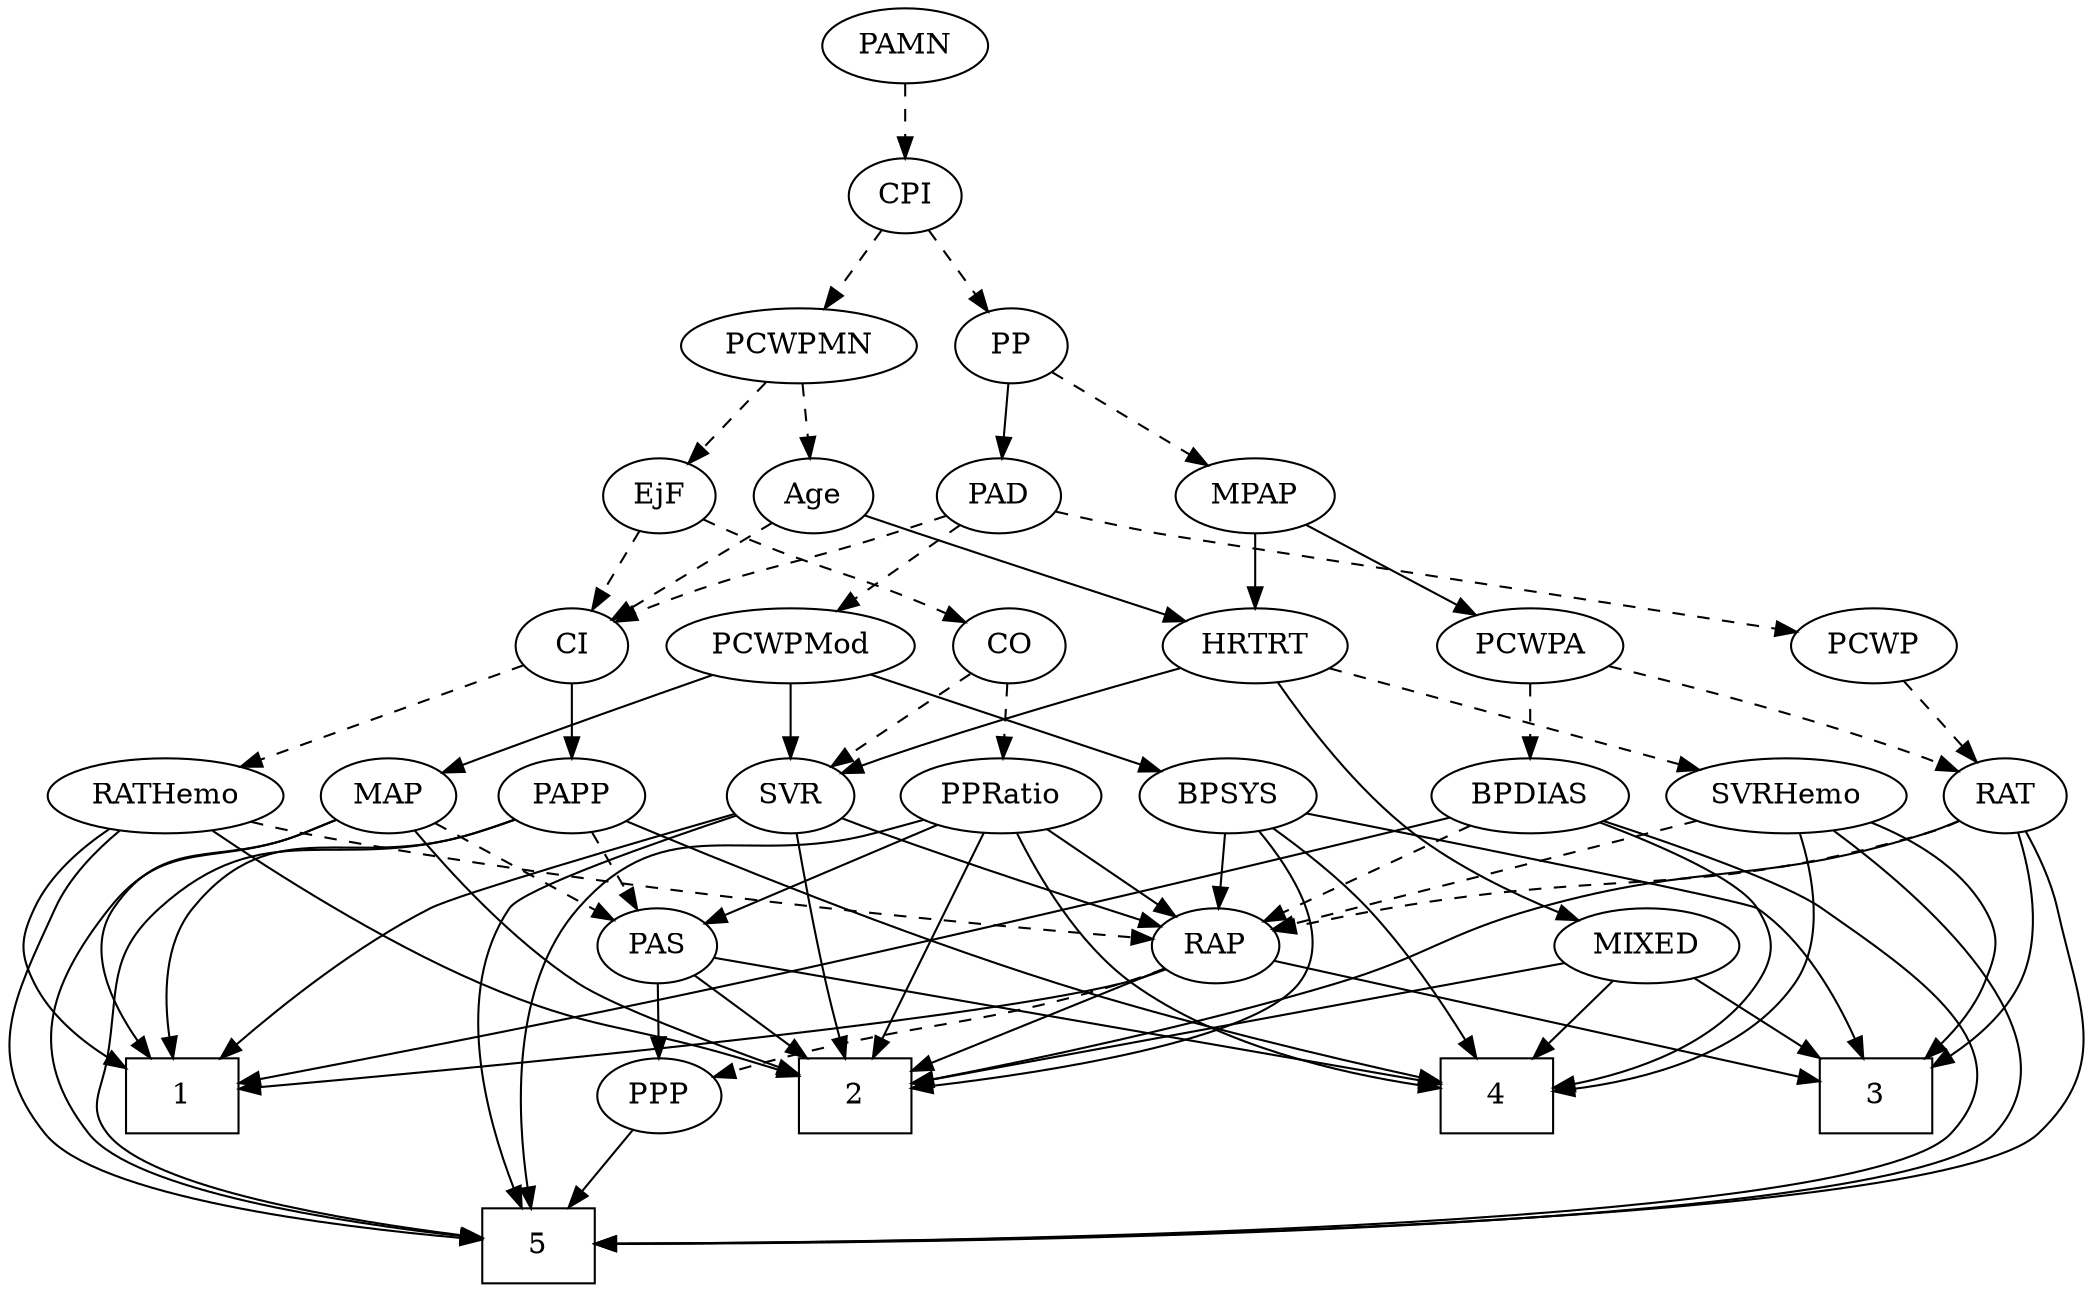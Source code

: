 strict digraph {
	graph [bb="0,0,1045.1,612"];
	node [label="\N"];
	1	[height=0.5,
		pos="153.51,90",
		shape=box,
		width=0.75];
	2	[height=0.5,
		pos="444.51,90",
		shape=box,
		width=0.75];
	3	[height=0.5,
		pos="931.51,90",
		shape=box,
		width=0.75];
	4	[height=0.5,
		pos="698.51,90",
		shape=box,
		width=0.75];
	5	[height=0.5,
		pos="324.51,18",
		shape=box,
		width=0.75];
	Age	[height=0.5,
		pos="382.51,378",
		width=0.75];
	CI	[height=0.5,
		pos="250.51,306",
		width=0.75];
	Age -> CI	[pos="e,270.99,317.86 361.88,366.06 339.89,354.4 304.88,335.83 279.98,322.63",
		style=dashed];
	HRTRT	[height=0.5,
		pos="562.51,306",
		width=1.1013];
	Age -> HRTRT	[pos="e,533.35,318.34 405.3,368.13 435.05,356.57 487.55,336.15 523.64,322.12",
		style=solid];
	EjF	[height=0.5,
		pos="310.51,378",
		width=0.75];
	CO	[height=0.5,
		pos="322.51,306",
		width=0.75];
	EjF -> CO	[pos="e,319.54,324.28 313.41,360.05 314.73,352.35 316.33,343.03 317.81,334.36",
		style=dashed];
	EjF -> CI	[pos="e,263.5,322.16 297.49,361.81 289.47,352.45 279.03,340.28 270.04,329.79",
		style=dashed];
	RAP	[height=0.5,
		pos="604.51,162",
		width=0.77632];
	RAP -> 1	[pos="e,180.76,92.129 582.2,150.74 575.94,148.2 569.05,145.72 562.51,144 428.51,108.82 263.43,96.544 190.79,92.645",
		style=solid];
	RAP -> 2	[pos="e,471.58,103.92 581.54,151.49 558.32,141.8 521.22,126.15 480.8,108.06",
		style=solid];
	RAP -> 3	[pos="e,904.26,96.833 630.71,155.39 688.54,143.01 827.25,113.32 894.16,98.995",
		style=solid];
	PPP	[height=0.5,
		pos="516.51,90",
		width=0.75];
	RAP -> PPP	[pos="e,533.12,104.22 587.54,147.5 574.43,137.08 556.09,122.49 541.33,110.75",
		style=dashed];
	MIXED	[height=0.5,
		pos="804.51,162",
		width=1.1193];
	MIXED -> 2	[pos="e,471.68,104.9 773.63,150.27 766.13,147.95 758.08,145.69 750.51,144 635.44,118.42 598.56,141 481.38,107.72",
		style=solid];
	MIXED -> 3	[pos="e,904.46,105.91 828.99,147.5 847.91,137.07 874.38,122.49 895.68,110.75",
		style=solid];
	MIXED -> 4	[pos="e,724.3,108.03 782.8,146.67 768.49,137.22 749.44,124.63 733.07,113.82",
		style=solid];
	MPAP	[height=0.5,
		pos="562.51,378",
		width=0.97491];
	PCWPA	[height=0.5,
		pos="685.51,306",
		width=1.1555];
	MPAP -> PCWPA	[pos="e,661.41,320.71 585.07,364.16 604,353.39 631.3,337.85 652.66,325.69",
		style=solid];
	MPAP -> HRTRT	[pos="e,562.51,324.1 562.51,359.7 562.51,351.98 562.51,342.71 562.51,334.11",
		style=solid];
	BPSYS	[height=0.5,
		pos="556.51,234",
		width=1.0471];
	BPSYS -> 2	[pos="e,457.96,108.06 543.87,216.99 524.51,192.43 487.3,145.26 464.32,116.12",
		style=solid];
	BPSYS -> 3	[pos="e,921.56,108.25 590.38,225.99 605.93,222.83 624.63,219.12 641.51,216 735.48,198.63 770.08,226.63 853.51,180 880.22,165.07 902.25,\
137.38 916.01,116.84",
		style=solid];
	BPSYS -> 4	[pos="e,698.13,108.07 586.36,222.91 617.22,211.93 662.52,194.06 674.51,180 689.22,162.74 695,137.31 697.23,118.04",
		style=solid];
	BPSYS -> RAP	[pos="e,593.76,178.67 567.64,216.76 573.66,207.98 581.22,196.96 587.92,187.19",
		style=solid];
	PAD	[height=0.5,
		pos="466.51,378",
		width=0.79437];
	PCWPMod	[height=0.5,
		pos="441.51,306",
		width=1.4443];
	PAD -> PCWPMod	[pos="e,447.67,324.28 460.45,360.05 457.64,352.18 454.23,342.62 451.07,333.79",
		style=dashed];
	PCWP	[height=0.5,
		pos="780.51,306",
		width=0.97491];
	PAD -> PCWP	[pos="e,754.27,318.14 490.62,368.27 499.33,365.34 509.28,362.26 518.51,360 613.9,336.67 641.76,349.83 736.51,324 739.15,323.28 741.86,\
322.45 744.57,321.56",
		style=dashed];
	PAD -> CI	[pos="e,271.56,317.7 442.2,368 434.65,365.31 426.27,362.43 418.51,360 360.47,341.84 343.55,345.06 286.51,324 284.66,323.32 282.77,322.58 \
280.89,321.8",
		style=dashed];
	SVR	[height=0.5,
		pos="297.51,234",
		width=0.77632];
	CO -> SVR	[pos="e,303.56,251.96 316.58,288.41 313.73,280.42 310.23,270.64 307.02,261.64",
		style=dashed];
	PPRatio	[height=0.5,
		pos="461.51,234",
		width=1.1013];
	CO -> PPRatio	[pos="e,435.82,247.94 343.31,294.52 365.3,283.45 400.36,265.79 426.59,252.58",
		style=dashed];
	PAS	[height=0.5,
		pos="417.51,162",
		width=0.75];
	PAS -> 2	[pos="e,437.78,108.45 423.9,144.41 426.94,136.54 430.65,126.93 434.07,118.04",
		style=solid];
	PAS -> 4	[pos="e,671.16,97.812 442.44,154.79 491.99,142.45 603.04,114.78 661.27,100.28",
		style=solid];
	PAS -> PPP	[pos="e,498.46,103.76 435.66,148.16 450.87,137.41 472.79,121.91 489.97,109.76",
		style=solid];
	PAMN	[height=0.5,
		pos="423.51,594",
		width=1.011];
	CPI	[height=0.5,
		pos="423.51,522",
		width=0.75];
	PAMN -> CPI	[pos="e,423.51,540.1 423.51,575.7 423.51,567.98 423.51,558.71 423.51,550.11",
		style=dashed];
	RATHemo	[height=0.5,
		pos="96.505,234",
		width=1.3721];
	RATHemo -> 1	[pos="e,126.27,91.941 60.144,221.61 40.524,213.4 18.024,200.15 6.505,180 -1.4352,166.11 -2.692,157.09 6.505,144 31.095,108.99 81.166,97.005 \
116,92.958",
		style=solid];
	RATHemo -> 2	[pos="e,417.28,102.11 128.31,220.02 192.92,193.66 339.19,133.97 407.75,106",
		style=solid];
	RATHemo -> 5	[pos="e,297.08,20.733 87.734,216.22 72.402,184.29 45.443,114.22 79.505,72 105.14,40.223 224.83,26.555 286.91,21.521",
		style=solid];
	RATHemo -> RAP	[pos="e,577.12,166.11 137.68,223.79 150.7,221.06 165.17,218.21 178.51,216 253.21,203.63 477.73,177.5 567.15,167.25",
		style=dashed];
	PCWPMN	[height=0.5,
		pos="376.51,450",
		width=1.3902];
	CPI -> PCWPMN	[pos="e,387.78,467.8 412.84,505.12 407.12,496.59 399.93,485.89 393.46,476.25",
		style=dashed];
	PP	[height=0.5,
		pos="471.51,450",
		width=0.75];
	CPI -> PP	[pos="e,460.66,466.82 434.4,505.12 440.47,496.26 448.17,485.04 454.97,475.12",
		style=dashed];
	RAT	[height=0.5,
		pos="780.51,234",
		width=0.75827];
	RAT -> 2	[pos="e,471.76,104.64 763.62,219.37 738.49,199.78 689.12,163.84 641.51,144 576.73,117.01 552,130.51 481.54,107.9",
		style=solid];
	RAT -> 3	[pos="e,946.35,108.21 805.76,226.5 854.61,213.81 957.69,186.42 962.51,180 976.64,161.16 965.08,135.37 952.25,116.4",
		style=solid];
	RAT -> 5	[pos="e,351.73,19.054 805.68,226.69 858.56,213.38 976.61,183.36 979.51,180 1010.9,143.52 1020.2,107.36 987.51,72 944.89,25.845 495.68,\
19.861 361.89,19.104",
		style=solid];
	RAT -> RAP	[pos="e,628.31,171.53 758.7,222.69 753.73,220.42 748.46,218.08 743.51,216 707.72,200.98 666.05,185.33 637.73,174.96",
		style=dashed];
	SVR -> 1	[pos="e,149.27,108.3 275.74,222.6 270.77,220.34 265.48,218.02 260.51,216 215.95,197.95 187.36,218.45 158.51,180 145.42,162.56 145.22,137.35 \
147.69,118.22",
		style=solid];
	SVR -> 2	[pos="e,417.41,107.17 308.09,217.07 321,198.32 344.14,166.85 368.51,144 380.73,132.54 395.59,121.63 408.92,112.72",
		style=solid];
	SVR -> 5	[pos="e,297.45,21.865 275.8,222.45 270.82,220.19 265.52,217.92 260.51,216 209.68,196.6 182.89,217.54 143.51,180 107.77,145.94 87.232,111 \
117.51,72 138.14,45.42 233.47,29.897 287.28,23.107",
		style=solid];
	SVR -> RAP	[pos="e,577.01,166.09 318.47,222.04 323.31,219.8 328.51,217.64 333.51,216 414.64,189.37 514.07,174.14 567.05,167.34",
		style=solid];
	PCWPMod -> BPSYS	[pos="e,534.21,248.57 466.18,289.98 483.53,279.42 506.89,265.2 525.5,253.87",
		style=solid];
	PCWPMod -> SVR	[pos="e,319.21,245.55 412.71,291 388.26,279.12 353.25,262.1 328.26,249.95",
		style=solid];
	MAP	[height=0.5,
		pos="373.51,234",
		width=0.84854];
	PCWPMod -> MAP	[pos="e,388.26,250.19 425.73,288.76 416.73,279.5 405.3,267.73 395.44,257.58",
		style=solid];
	PCWPA -> RAT	[pos="e,762.94,247.94 705.65,290.15 719.99,279.59 739.37,265.31 754.82,253.92",
		style=dashed];
	BPDIAS	[height=0.5,
		pos="692.51,234",
		width=1.1735];
	PCWPA -> BPDIAS	[pos="e,690.79,252.1 687.24,287.7 688.01,279.98 688.93,270.71 689.79,262.11",
		style=dashed];
	PCWPMN -> Age	[pos="e,381.04,396.1 377.99,431.7 378.65,423.98 379.44,414.71 380.18,406.11",
		style=dashed];
	PCWPMN -> EjF	[pos="e,324.38,393.72 361.2,432.76 352.34,423.37 341.06,411.41 331.39,401.15",
		style=dashed];
	SVRHemo	[height=0.5,
		pos="910.51,234",
		width=1.3902];
	SVRHemo -> 3	[pos="e,958.95,96.119 956.53,226.91 985.34,220.45 1020.3,207.2 1038.5,180 1047.4,166.7 1046.9,157.59 1038.5,144 1023.3,119.54 993.13,106.02 \
968.67,98.771",
		style=solid];
	SVRHemo -> 4	[pos="e,725.58,92.434 907.43,215.72 902.97,195.67 892.8,162.96 871.51,144 833.44,110.11 774.14,97.886 735.8,93.481",
		style=solid];
	SVRHemo -> 5	[pos="e,351.85,18.976 947.8,221.64 968.06,213.44 991.56,200.19 1004.5,180 1030.5,139.53 1043.2,107.28 1010.5,72 966.26,24.206 499.52,19.38 \
362.26,18.998",
		style=solid];
	SVRHemo -> RAP	[pos="e,630.43,168.93 869.55,223.63 809.3,209.85 697.73,184.33 640.47,171.23",
		style=dashed];
	BPDIAS -> 1	[pos="e,180.76,94.13 664,220.45 619.74,201.41 531.48,165.22 453.51,144 360.54,118.7 247.98,102.57 190.78,95.371",
		style=solid];
	BPDIAS -> 4	[pos="e,725.52,95.183 725.02,222.36 771.99,206.98 853.26,180.34 853.51,180 887.16,133.5 791.24,107.73 735.44,97.011",
		style=solid];
	BPDIAS -> 5	[pos="e,351.7,19.125 724.57,222.12 731.14,220.01 738.02,217.87 744.51,216 807.9,197.74 830.36,211.16 888.51,180 940.92,151.91 1007.8,115.75 \
967.51,72 926.36,27.322 493.34,20.306 362.04,19.205",
		style=solid];
	BPDIAS -> RAP	[pos="e,621.48,176.5 673.41,217.81 660.6,207.62 643.59,194.09 629.68,183.02",
		style=dashed];
	MAP -> 1	[pos="e,165.04,108.05 349.68,222.32 344.69,220.17 339.45,217.96 334.51,216 290.61,198.55 273.78,206.24 234.51,180 208.93,162.91 185.98,\
136.05 171.1,116.3",
		style=solid];
	MAP -> 2	[pos="e,417.42,106.65 371.33,215.86 369.77,197.11 369.67,166.7 381.51,144 387.93,131.68 398.56,121.07 409.27,112.65",
		style=solid];
	MAP -> 5	[pos="e,317.53,36.433 351.62,221.39 337,212.29 318.95,198.14 310.51,180 290.22,136.43 303.35,79.093 314.26,45.913",
		style=solid];
	MAP -> PAS	[pos="e,407.36,179.15 383.71,216.76 389.1,208.19 395.82,197.49 401.85,187.9",
		style=dashed];
	PP -> MPAP	[pos="e,543.9,393.31 488.62,435.83 501.91,425.61 520.59,411.24 535.84,399.51",
		style=dashed];
	PP -> PAD	[pos="e,467.73,396.1 470.27,431.7 469.72,423.98 469.06,414.71 468.44,406.11",
		style=solid];
	PPP -> 5	[pos="e,351.62,27.182 495.36,78.526 490.53,76.268 485.37,73.97 480.51,72 440.43,55.79 393.3,40.246 361.41,30.233",
		style=solid];
	PPRatio -> 2	[pos="e,447.77,108.13 460.37,215.89 459.08,197.94 456.74,168.92 453.51,144 452.41,135.54 450.95,126.36 449.52,118.06",
		style=solid];
	PPRatio -> 4	[pos="e,692.04,108.13 491.35,222.05 497.33,219.96 503.6,217.85 509.51,216 567.54,197.84 592.5,216.01 641.51,180 663.11,164.13 678.62,137.39 \
687.95,117.35",
		style=solid];
	PPRatio -> 5	[pos="e,326.92,36.234 434.44,220.75 417.16,211.7 395.45,197.86 381.51,180 350.05,139.72 335.11,80.705 328.71,46.436",
		style=solid];
	PPRatio -> RAP	[pos="e,583,173.53 487.4,220.32 511.67,208.45 547.96,190.68 573.7,178.08",
		style=solid];
	PPRatio -> PAS	[pos="e,427.55,178.99 451.08,216.41 445.69,207.83 439,197.19 433.01,187.67",
		style=solid];
	PCWP -> RAT	[pos="e,780.51,252.1 780.51,287.7 780.51,279.98 780.51,270.71 780.51,262.11",
		style=dashed];
	CI -> RATHemo	[pos="e,126.32,248.55 228.77,295.12 204.6,284.14 165.09,266.17 135.53,252.74",
		style=dashed];
	PAPP	[height=0.5,
		pos="219.51,234",
		width=0.88464];
	CI -> PAPP	[pos="e,227.01,251.96 243.16,288.41 239.58,280.34 235.2,270.43 231.18,261.35",
		style=solid];
	PAPP -> 1	[pos="e,138.4,108.24 190.37,226.17 166.94,218.97 135.53,205.09 120.51,180 108.52,159.98 119.88,134.89 132.44,116.45",
		style=solid];
	PAPP -> 4	[pos="e,671.24,94.362 238.94,219.46 268.37,199.65 326.63,163.04 381.51,144 432.75,126.22 589.02,104.87 661.22,95.635",
		style=solid];
	PAPP -> 5	[pos="e,297.24,21.288 190.39,226.61 165.44,219.56 130.59,205.63 111.51,180 82.668,141.26 69.525,109.86 99.505,72 122.49,42.973 229.23,\
28.256 287.05,22.3",
		style=solid];
	PAPP -> PAS	[pos="e,393.66,170.5 244.11,222.48 249.49,220.27 255.17,218.01 260.51,216 302.67,200.16 351.98,183.87 383.93,173.61",
		style=dashed];
	HRTRT -> MIXED	[pos="e,767.43,169.24 575.15,288.82 593.21,266.05 625.95,226.18 641.51,216 676.82,192.89 723.03,179.11 757.23,171.43",
		style=solid];
	HRTRT -> SVR	[pos="e,318.49,245.9 530.23,295.43 521.28,292.89 511.54,290.24 502.51,288 427.96,269.52 406.27,276.56 333.51,252 331.64,251.37 329.74,\
250.67 327.84,249.92",
		style=solid];
	HRTRT -> SVRHemo	[pos="e,866.41,242.88 596.5,296.66 608.49,293.81 622.07,290.66 634.51,288 711.31,271.57 800.66,254.84 856.4,244.69",
		style=dashed];
}
